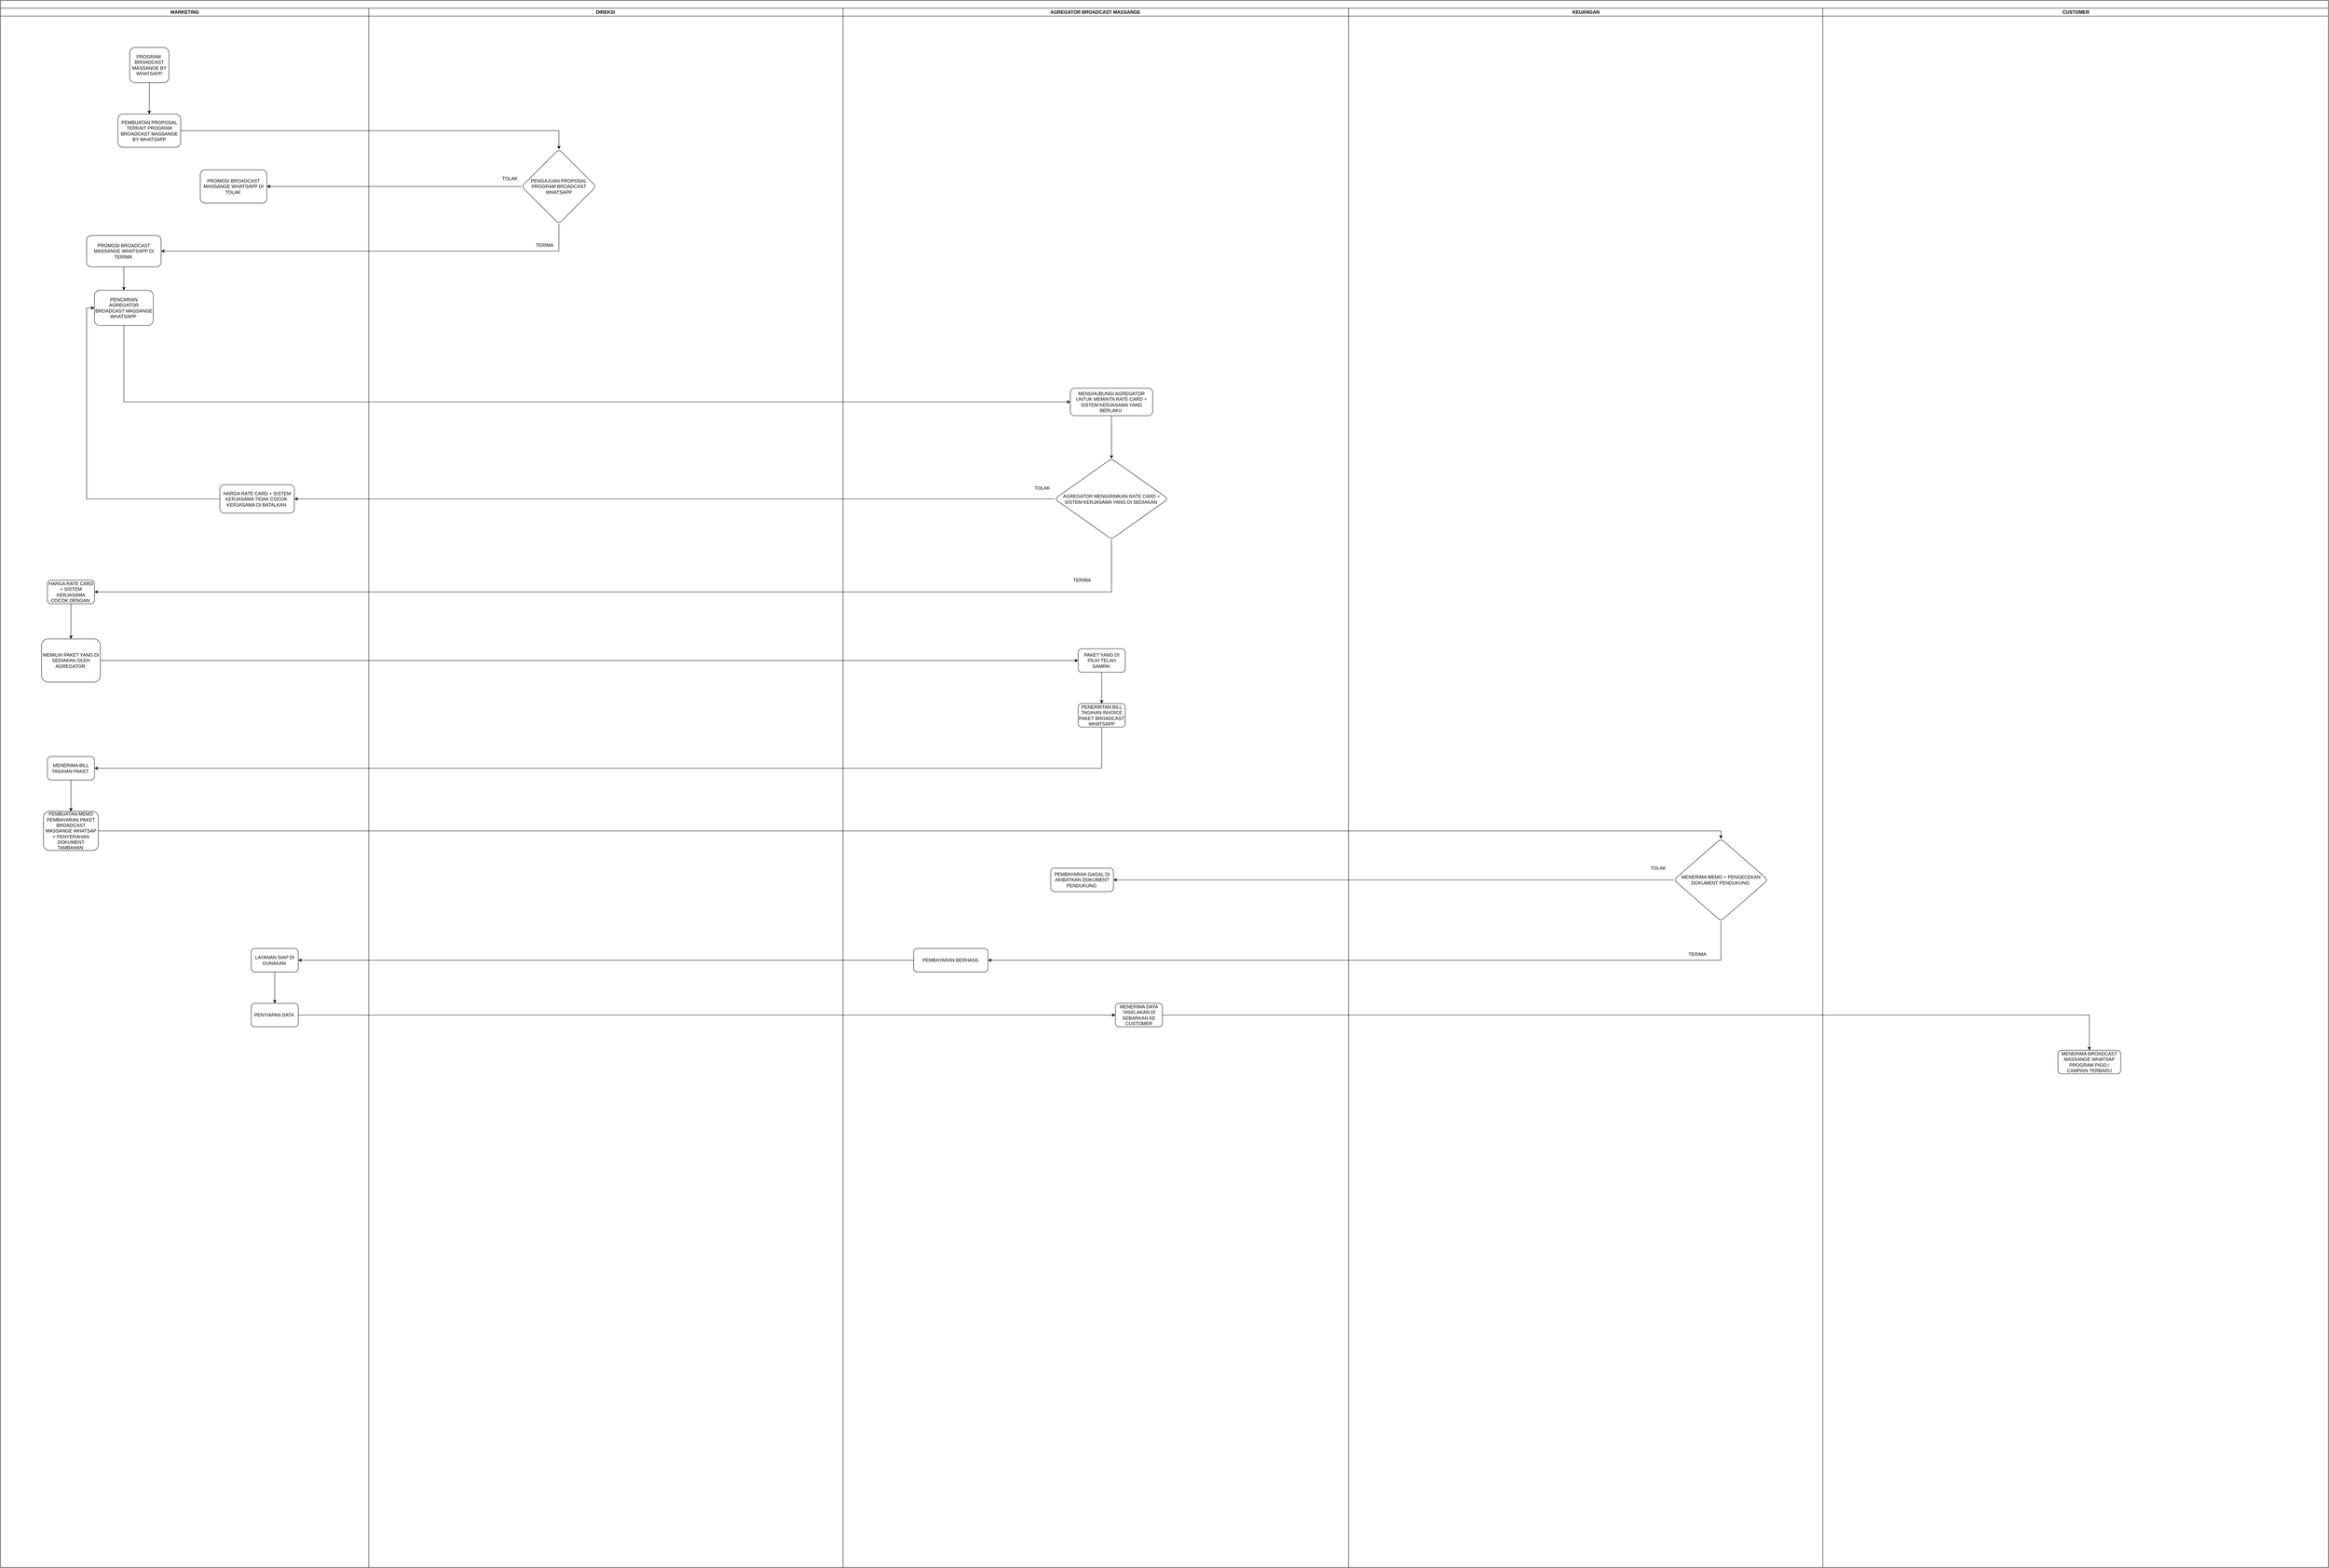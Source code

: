 <mxfile version="15.4.0" type="device"><diagram name="FLOWCHART BRODCAST MASSANGE PROGRAM BY WHATSAPP" id="74e2e168-ea6b-b213-b513-2b3c1d86103e"><mxGraphModel dx="2048" dy="1184" grid="1" gridSize="10" guides="1" tooltips="1" connect="1" arrows="1" fold="1" page="1" pageScale="1" pageWidth="1100" pageHeight="850" background="none" math="0" shadow="0"><root><mxCell id="0"/><mxCell id="1" parent="0"/><mxCell id="77e6c97f196da883-1" value="" style="swimlane;html=1;childLayout=stackLayout;startSize=20;rounded=0;shadow=0;labelBackgroundColor=none;strokeWidth=1;fontFamily=Verdana;fontSize=8;align=center;" parent="1" vertex="1"><mxGeometry x="80" y="70" width="5940" height="4000" as="geometry"/></mxCell><mxCell id="77e6c97f196da883-2" value="MARKETING" style="swimlane;html=1;startSize=20;" parent="77e6c97f196da883-1" vertex="1"><mxGeometry y="20" width="940" height="3980" as="geometry"/></mxCell><mxCell id="F6lszrFguJPcZkhh1D51-7" value="PROGRAM&amp;nbsp; BROADCAST MASSANGE BY WHATSAPP" style="rounded=1;whiteSpace=wrap;html=1;" parent="77e6c97f196da883-2" vertex="1"><mxGeometry x="330" y="100" width="100" height="90" as="geometry"/></mxCell><mxCell id="REBy4jE7NBYsw9yeZ40v-9" value="PROMOSI BROADCAST MASSANGE WHATSAPP DI TOLAK&amp;nbsp;" style="whiteSpace=wrap;html=1;rounded=1;" parent="77e6c97f196da883-2" vertex="1"><mxGeometry x="510" y="412.5" width="170" height="85" as="geometry"/></mxCell><mxCell id="REBy4jE7NBYsw9yeZ40v-11" value="PROMOSI BROADCAST MASSANGE WHATSAPP DI TERIMA&amp;nbsp;" style="rounded=1;whiteSpace=wrap;html=1;" parent="77e6c97f196da883-2" vertex="1"><mxGeometry x="220" y="580" width="190" height="80" as="geometry"/></mxCell><mxCell id="REBy4jE7NBYsw9yeZ40v-27" style="edgeStyle=orthogonalEdgeStyle;rounded=0;orthogonalLoop=1;jettySize=auto;html=1;exitX=0;exitY=0.5;exitDx=0;exitDy=0;entryX=0;entryY=0.5;entryDx=0;entryDy=0;" parent="77e6c97f196da883-2" source="REBy4jE7NBYsw9yeZ40v-24" target="REBy4jE7NBYsw9yeZ40v-15" edge="1"><mxGeometry relative="1" as="geometry"/></mxCell><mxCell id="REBy4jE7NBYsw9yeZ40v-24" value="HARGA RATE CARD + SISTEM KERJASAMA TIDAK COCOK&amp;nbsp;&lt;br&gt;KERJASAMA DI BATALKAN&amp;nbsp;" style="whiteSpace=wrap;html=1;rounded=1;" parent="77e6c97f196da883-2" vertex="1"><mxGeometry x="560" y="1216.25" width="190" height="72.5" as="geometry"/></mxCell><mxCell id="REBy4jE7NBYsw9yeZ40v-3" value="PEMBUATAN PROPOSAL TERKAIT PROGRAM BROADCAST MASSANGE BY WHATSAPP" style="whiteSpace=wrap;html=1;rounded=1;" parent="77e6c97f196da883-2" vertex="1"><mxGeometry x="300" y="270" width="160" height="85" as="geometry"/></mxCell><mxCell id="REBy4jE7NBYsw9yeZ40v-4" value="" style="edgeStyle=orthogonalEdgeStyle;rounded=0;orthogonalLoop=1;jettySize=auto;html=1;" parent="77e6c97f196da883-2" source="F6lszrFguJPcZkhh1D51-7" target="REBy4jE7NBYsw9yeZ40v-3" edge="1"><mxGeometry relative="1" as="geometry"/></mxCell><mxCell id="REBy4jE7NBYsw9yeZ40v-15" value="PENCARIAN AGREGATOR BROADCAST MASSANGE WHATSAPP&amp;nbsp;" style="whiteSpace=wrap;html=1;rounded=1;" parent="77e6c97f196da883-2" vertex="1"><mxGeometry x="240" y="720" width="150" height="90" as="geometry"/></mxCell><mxCell id="REBy4jE7NBYsw9yeZ40v-16" value="" style="edgeStyle=orthogonalEdgeStyle;rounded=0;orthogonalLoop=1;jettySize=auto;html=1;" parent="77e6c97f196da883-2" source="REBy4jE7NBYsw9yeZ40v-11" target="REBy4jE7NBYsw9yeZ40v-15" edge="1"><mxGeometry relative="1" as="geometry"/></mxCell><mxCell id="REBy4jE7NBYsw9yeZ40v-29" value="HARGA RATE CARD + SISTEM KERJASAMA COCOK DENGAN&amp;nbsp;" style="rounded=1;whiteSpace=wrap;html=1;" parent="77e6c97f196da883-2" vertex="1"><mxGeometry x="120" y="1460" width="120" height="60" as="geometry"/></mxCell><mxCell id="REBy4jE7NBYsw9yeZ40v-33" value="MEMILIH PAKET YANG DI SEDIAKAN OLEH AGREGATOR&amp;nbsp;" style="whiteSpace=wrap;html=1;rounded=1;" parent="77e6c97f196da883-2" vertex="1"><mxGeometry x="105" y="1610" width="150" height="110" as="geometry"/></mxCell><mxCell id="REBy4jE7NBYsw9yeZ40v-34" value="" style="edgeStyle=orthogonalEdgeStyle;rounded=0;orthogonalLoop=1;jettySize=auto;html=1;" parent="77e6c97f196da883-2" source="REBy4jE7NBYsw9yeZ40v-29" target="REBy4jE7NBYsw9yeZ40v-33" edge="1"><mxGeometry relative="1" as="geometry"/></mxCell><mxCell id="REBy4jE7NBYsw9yeZ40v-37" value="MENERIMA BILL TAGIHAN PAKET&amp;nbsp;" style="rounded=1;whiteSpace=wrap;html=1;" parent="77e6c97f196da883-2" vertex="1"><mxGeometry x="120" y="1910" width="120" height="60" as="geometry"/></mxCell><mxCell id="BciWYCZfChZRxFFg2Jca-1" value="LAYANAN SIAP DI GUNAKAN&amp;nbsp;" style="rounded=1;whiteSpace=wrap;html=1;" parent="77e6c97f196da883-2" vertex="1"><mxGeometry x="640" y="2400" width="120" height="60" as="geometry"/></mxCell><mxCell id="77e6c97f196da883-3" value="DIREKSI&amp;nbsp;" style="swimlane;html=1;startSize=20;" parent="77e6c97f196da883-1" vertex="1"><mxGeometry x="940" y="20" width="1210" height="3980" as="geometry"/></mxCell><mxCell id="REBy4jE7NBYsw9yeZ40v-5" value="PENGAJUAN PROPOSAL PROGRAM BROADCAST WHATSAPP" style="rhombus;whiteSpace=wrap;html=1;rounded=1;" parent="77e6c97f196da883-3" vertex="1"><mxGeometry x="390" y="360" width="190" height="190" as="geometry"/></mxCell><mxCell id="REBy4jE7NBYsw9yeZ40v-13" value="TOLAK" style="text;html=1;strokeColor=none;fillColor=none;align=center;verticalAlign=middle;whiteSpace=wrap;rounded=0;" parent="77e6c97f196da883-3" vertex="1"><mxGeometry x="330" y="420" width="60" height="30" as="geometry"/></mxCell><mxCell id="REBy4jE7NBYsw9yeZ40v-14" value="TERIMA&amp;nbsp;" style="text;html=1;strokeColor=none;fillColor=none;align=center;verticalAlign=middle;whiteSpace=wrap;rounded=0;" parent="77e6c97f196da883-3" vertex="1"><mxGeometry x="420" y="590" width="60" height="30" as="geometry"/></mxCell><mxCell id="77e6c97f196da883-5" value="AGREGATOR BROADCAST MASSANGE&amp;nbsp;" style="swimlane;html=1;startSize=20;" parent="77e6c97f196da883-1" vertex="1"><mxGeometry x="2150" y="20" width="1290" height="3980" as="geometry"/></mxCell><mxCell id="REBy4jE7NBYsw9yeZ40v-17" value="MENGHUBUNGI AGREGATOR UNTUK MEMINTA RATE CARD + SISTEM KERJASAMA YANG BERLAKU&amp;nbsp;" style="rounded=1;whiteSpace=wrap;html=1;" parent="77e6c97f196da883-5" vertex="1"><mxGeometry x="580" y="970" width="210" height="70" as="geometry"/></mxCell><mxCell id="REBy4jE7NBYsw9yeZ40v-22" value="AGREGATOR MENGIRIMKAN RATE CARD + SISTEM KERJASAMA YANG DI SEDIAKAN&amp;nbsp;" style="rhombus;whiteSpace=wrap;html=1;rounded=1;" parent="77e6c97f196da883-5" vertex="1"><mxGeometry x="540" y="1150" width="290" height="205" as="geometry"/></mxCell><mxCell id="REBy4jE7NBYsw9yeZ40v-23" value="" style="edgeStyle=orthogonalEdgeStyle;rounded=0;orthogonalLoop=1;jettySize=auto;html=1;" parent="77e6c97f196da883-5" source="REBy4jE7NBYsw9yeZ40v-17" target="REBy4jE7NBYsw9yeZ40v-22" edge="1"><mxGeometry relative="1" as="geometry"/></mxCell><mxCell id="REBy4jE7NBYsw9yeZ40v-31" value="TOLAK&amp;nbsp;" style="text;html=1;strokeColor=none;fillColor=none;align=center;verticalAlign=middle;whiteSpace=wrap;rounded=0;" parent="77e6c97f196da883-5" vertex="1"><mxGeometry x="480" y="1210" width="60" height="30" as="geometry"/></mxCell><mxCell id="REBy4jE7NBYsw9yeZ40v-32" value="TERIMA" style="text;html=1;strokeColor=none;fillColor=none;align=center;verticalAlign=middle;whiteSpace=wrap;rounded=0;" parent="77e6c97f196da883-5" vertex="1"><mxGeometry x="580" y="1440" width="60" height="40" as="geometry"/></mxCell><mxCell id="REBy4jE7NBYsw9yeZ40v-40" value="PAKET YANG DI PILIH TELAH SAMPAI&amp;nbsp;" style="whiteSpace=wrap;html=1;rounded=1;" parent="77e6c97f196da883-5" vertex="1"><mxGeometry x="600" y="1635" width="120" height="60" as="geometry"/></mxCell><mxCell id="REBy4jE7NBYsw9yeZ40v-55" value="PEMBAYARAN GAGAL DI AKIBATKAN DOKUMENT PENDUKUNG&amp;nbsp;" style="whiteSpace=wrap;html=1;rounded=1;" parent="77e6c97f196da883-5" vertex="1"><mxGeometry x="530" y="2195" width="160" height="60" as="geometry"/></mxCell><mxCell id="REBy4jE7NBYsw9yeZ40v-57" value="PEMBAYARAN BERHASIL" style="rounded=1;whiteSpace=wrap;html=1;" parent="77e6c97f196da883-5" vertex="1"><mxGeometry x="180" y="2400" width="190" height="60" as="geometry"/></mxCell><mxCell id="BciWYCZfChZRxFFg2Jca-6" value="MENERIMA DATA YANG AKAN DI SEBARKAN KE CUSTOMER" style="whiteSpace=wrap;html=1;rounded=1;" parent="77e6c97f196da883-5" vertex="1"><mxGeometry x="695" y="2540" width="120" height="60" as="geometry"/></mxCell><mxCell id="77e6c97f196da883-6" value="KEUANGAN" style="swimlane;html=1;startSize=20;" parent="77e6c97f196da883-1" vertex="1"><mxGeometry x="3440" y="20" width="1210" height="3980" as="geometry"/></mxCell><mxCell id="REBy4jE7NBYsw9yeZ40v-48" value="MENERIMA MEMO + PENGECEKAN DOKUMENT PENDUKUNG&amp;nbsp;" style="rhombus;whiteSpace=wrap;html=1;rounded=1;" parent="77e6c97f196da883-6" vertex="1"><mxGeometry x="830" y="2120" width="240" height="210" as="geometry"/></mxCell><mxCell id="REBy4jE7NBYsw9yeZ40v-60" value="TOLAK" style="text;html=1;strokeColor=none;fillColor=none;align=center;verticalAlign=middle;whiteSpace=wrap;rounded=0;" parent="77e6c97f196da883-6" vertex="1"><mxGeometry x="760" y="2180" width="60" height="30" as="geometry"/></mxCell><mxCell id="REBy4jE7NBYsw9yeZ40v-61" value="TERIMA" style="text;html=1;strokeColor=none;fillColor=none;align=center;verticalAlign=middle;whiteSpace=wrap;rounded=0;" parent="77e6c97f196da883-6" vertex="1"><mxGeometry x="860" y="2400" width="60" height="30" as="geometry"/></mxCell><mxCell id="REBy4jE7NBYsw9yeZ40v-2" value="CUSTOMER" style="swimlane;html=1;startSize=20;" parent="77e6c97f196da883-1" vertex="1"><mxGeometry x="4650" y="20" width="1290" height="3980" as="geometry"/></mxCell><mxCell id="BciWYCZfChZRxFFg2Jca-5" value="MENERIMA BROADCAST MASSANGE WHATSAP PROGRAM PIGO / CAMPAIN TERBARU" style="rounded=1;whiteSpace=wrap;html=1;" parent="REBy4jE7NBYsw9yeZ40v-2" vertex="1"><mxGeometry x="600" y="2660" width="160" height="60" as="geometry"/></mxCell><mxCell id="REBy4jE7NBYsw9yeZ40v-10" value="" style="edgeStyle=orthogonalEdgeStyle;rounded=0;orthogonalLoop=1;jettySize=auto;html=1;" parent="77e6c97f196da883-1" source="REBy4jE7NBYsw9yeZ40v-5" target="REBy4jE7NBYsw9yeZ40v-9" edge="1"><mxGeometry relative="1" as="geometry"/></mxCell><mxCell id="REBy4jE7NBYsw9yeZ40v-12" style="edgeStyle=orthogonalEdgeStyle;rounded=0;orthogonalLoop=1;jettySize=auto;html=1;exitX=0.5;exitY=1;exitDx=0;exitDy=0;entryX=1;entryY=0.5;entryDx=0;entryDy=0;" parent="77e6c97f196da883-1" source="REBy4jE7NBYsw9yeZ40v-5" target="REBy4jE7NBYsw9yeZ40v-11" edge="1"><mxGeometry relative="1" as="geometry"/></mxCell><mxCell id="REBy4jE7NBYsw9yeZ40v-25" value="" style="edgeStyle=orthogonalEdgeStyle;rounded=0;orthogonalLoop=1;jettySize=auto;html=1;" parent="77e6c97f196da883-1" source="REBy4jE7NBYsw9yeZ40v-22" target="REBy4jE7NBYsw9yeZ40v-24" edge="1"><mxGeometry relative="1" as="geometry"/></mxCell><mxCell id="REBy4jE7NBYsw9yeZ40v-8" style="edgeStyle=orthogonalEdgeStyle;rounded=0;orthogonalLoop=1;jettySize=auto;html=1;exitX=1;exitY=0.5;exitDx=0;exitDy=0;entryX=0.5;entryY=0;entryDx=0;entryDy=0;" parent="77e6c97f196da883-1" source="REBy4jE7NBYsw9yeZ40v-3" target="REBy4jE7NBYsw9yeZ40v-5" edge="1"><mxGeometry relative="1" as="geometry"/></mxCell><mxCell id="REBy4jE7NBYsw9yeZ40v-19" style="edgeStyle=orthogonalEdgeStyle;rounded=0;orthogonalLoop=1;jettySize=auto;html=1;exitX=0.5;exitY=1;exitDx=0;exitDy=0;entryX=0;entryY=0.5;entryDx=0;entryDy=0;" parent="77e6c97f196da883-1" source="REBy4jE7NBYsw9yeZ40v-15" target="REBy4jE7NBYsw9yeZ40v-17" edge="1"><mxGeometry relative="1" as="geometry"/></mxCell><mxCell id="REBy4jE7NBYsw9yeZ40v-30" style="edgeStyle=orthogonalEdgeStyle;rounded=0;orthogonalLoop=1;jettySize=auto;html=1;exitX=0.5;exitY=1;exitDx=0;exitDy=0;entryX=1;entryY=0.5;entryDx=0;entryDy=0;" parent="77e6c97f196da883-1" source="REBy4jE7NBYsw9yeZ40v-22" target="REBy4jE7NBYsw9yeZ40v-29" edge="1"><mxGeometry relative="1" as="geometry"/></mxCell><mxCell id="REBy4jE7NBYsw9yeZ40v-41" value="" style="edgeStyle=orthogonalEdgeStyle;rounded=0;orthogonalLoop=1;jettySize=auto;html=1;" parent="77e6c97f196da883-1" source="REBy4jE7NBYsw9yeZ40v-33" target="REBy4jE7NBYsw9yeZ40v-40" edge="1"><mxGeometry relative="1" as="geometry"/></mxCell><mxCell id="REBy4jE7NBYsw9yeZ40v-56" value="" style="edgeStyle=orthogonalEdgeStyle;rounded=0;orthogonalLoop=1;jettySize=auto;html=1;" parent="77e6c97f196da883-1" source="REBy4jE7NBYsw9yeZ40v-48" target="REBy4jE7NBYsw9yeZ40v-55" edge="1"><mxGeometry relative="1" as="geometry"/></mxCell><mxCell id="REBy4jE7NBYsw9yeZ40v-58" style="edgeStyle=orthogonalEdgeStyle;rounded=0;orthogonalLoop=1;jettySize=auto;html=1;exitX=0.5;exitY=1;exitDx=0;exitDy=0;entryX=1;entryY=0.5;entryDx=0;entryDy=0;" parent="77e6c97f196da883-1" source="REBy4jE7NBYsw9yeZ40v-48" target="REBy4jE7NBYsw9yeZ40v-57" edge="1"><mxGeometry relative="1" as="geometry"/></mxCell><mxCell id="BciWYCZfChZRxFFg2Jca-2" style="edgeStyle=orthogonalEdgeStyle;rounded=0;orthogonalLoop=1;jettySize=auto;html=1;exitX=0;exitY=0.5;exitDx=0;exitDy=0;entryX=1;entryY=0.5;entryDx=0;entryDy=0;" parent="77e6c97f196da883-1" source="REBy4jE7NBYsw9yeZ40v-57" target="BciWYCZfChZRxFFg2Jca-1" edge="1"><mxGeometry relative="1" as="geometry"/></mxCell><mxCell id="BciWYCZfChZRxFFg2Jca-8" style="edgeStyle=orthogonalEdgeStyle;rounded=0;orthogonalLoop=1;jettySize=auto;html=1;exitX=1;exitY=0.5;exitDx=0;exitDy=0;entryX=0.5;entryY=0;entryDx=0;entryDy=0;" parent="77e6c97f196da883-1" source="BciWYCZfChZRxFFg2Jca-6" target="BciWYCZfChZRxFFg2Jca-5" edge="1"><mxGeometry relative="1" as="geometry"/></mxCell><mxCell id="REBy4jE7NBYsw9yeZ40v-45" style="edgeStyle=orthogonalEdgeStyle;rounded=0;orthogonalLoop=1;jettySize=auto;html=1;exitX=0.5;exitY=1;exitDx=0;exitDy=0;entryX=1;entryY=0.5;entryDx=0;entryDy=0;" parent="1" source="REBy4jE7NBYsw9yeZ40v-43" target="REBy4jE7NBYsw9yeZ40v-37" edge="1"><mxGeometry relative="1" as="geometry"/></mxCell><mxCell id="REBy4jE7NBYsw9yeZ40v-43" value="PENERBITAN BILL TAGIHAN INVOICE PAKET BROADCAST WHATSAPP" style="whiteSpace=wrap;html=1;rounded=1;" parent="1" vertex="1"><mxGeometry x="2830" y="1865" width="120" height="60" as="geometry"/></mxCell><mxCell id="REBy4jE7NBYsw9yeZ40v-44" value="" style="edgeStyle=orthogonalEdgeStyle;rounded=0;orthogonalLoop=1;jettySize=auto;html=1;" parent="1" source="REBy4jE7NBYsw9yeZ40v-40" target="REBy4jE7NBYsw9yeZ40v-43" edge="1"><mxGeometry relative="1" as="geometry"/></mxCell><mxCell id="REBy4jE7NBYsw9yeZ40v-54" style="edgeStyle=orthogonalEdgeStyle;rounded=0;orthogonalLoop=1;jettySize=auto;html=1;exitX=1;exitY=0.5;exitDx=0;exitDy=0;entryX=0.5;entryY=0;entryDx=0;entryDy=0;" parent="1" source="REBy4jE7NBYsw9yeZ40v-46" target="REBy4jE7NBYsw9yeZ40v-48" edge="1"><mxGeometry relative="1" as="geometry"/></mxCell><mxCell id="REBy4jE7NBYsw9yeZ40v-46" value="PEMBUATAN MEMO PEMBAYARAN PAKET BROADCAST MASSANGE WHATSAP + PENYERAHAN DOKUMENT TAMBAHAN&amp;nbsp;" style="whiteSpace=wrap;html=1;rounded=1;" parent="1" vertex="1"><mxGeometry x="190" y="2140" width="140" height="100" as="geometry"/></mxCell><mxCell id="REBy4jE7NBYsw9yeZ40v-47" value="" style="edgeStyle=orthogonalEdgeStyle;rounded=0;orthogonalLoop=1;jettySize=auto;html=1;" parent="1" source="REBy4jE7NBYsw9yeZ40v-37" target="REBy4jE7NBYsw9yeZ40v-46" edge="1"><mxGeometry relative="1" as="geometry"/></mxCell><mxCell id="BciWYCZfChZRxFFg2Jca-7" value="" style="edgeStyle=orthogonalEdgeStyle;rounded=0;orthogonalLoop=1;jettySize=auto;html=1;" parent="1" source="BciWYCZfChZRxFFg2Jca-3" target="BciWYCZfChZRxFFg2Jca-6" edge="1"><mxGeometry relative="1" as="geometry"/></mxCell><mxCell id="BciWYCZfChZRxFFg2Jca-3" value="PENYIAPAN DATA&amp;nbsp;" style="whiteSpace=wrap;html=1;rounded=1;" parent="1" vertex="1"><mxGeometry x="720" y="2630" width="120" height="60" as="geometry"/></mxCell><mxCell id="BciWYCZfChZRxFFg2Jca-4" value="" style="edgeStyle=orthogonalEdgeStyle;rounded=0;orthogonalLoop=1;jettySize=auto;html=1;" parent="1" source="BciWYCZfChZRxFFg2Jca-1" target="BciWYCZfChZRxFFg2Jca-3" edge="1"><mxGeometry relative="1" as="geometry"/></mxCell></root></mxGraphModel></diagram></mxfile>